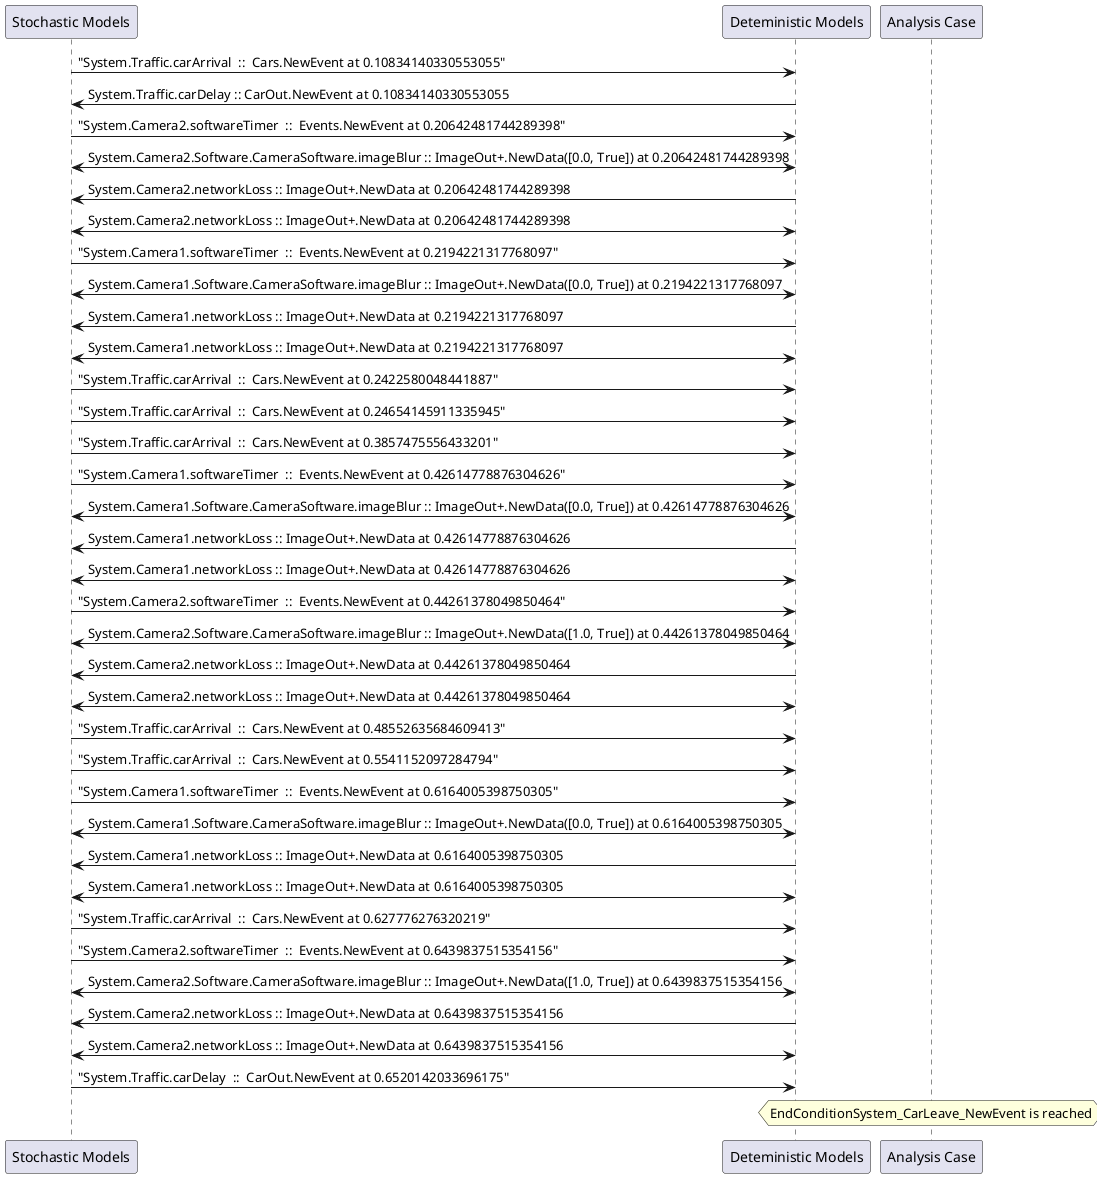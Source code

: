 
	@startuml
	participant "Stochastic Models" as stochmodel
	participant "Deteministic Models" as detmodel
	participant "Analysis Case" as analysis
	{4379_stop} stochmodel -> detmodel : "System.Traffic.carArrival  ::  Cars.NewEvent at 0.10834140330553055"
{4394_start} detmodel -> stochmodel : System.Traffic.carDelay :: CarOut.NewEvent at 0.10834140330553055
{4364_stop} stochmodel -> detmodel : "System.Camera2.softwareTimer  ::  Events.NewEvent at 0.20642481744289398"
detmodel <-> stochmodel : System.Camera2.Software.CameraSoftware.imageBlur :: ImageOut+.NewData([0.0, True]) at 0.20642481744289398
detmodel -> stochmodel : System.Camera2.networkLoss :: ImageOut+.NewData at 0.20642481744289398
detmodel <-> stochmodel : System.Camera2.networkLoss :: ImageOut+.NewData at 0.20642481744289398
{4349_stop} stochmodel -> detmodel : "System.Camera1.softwareTimer  ::  Events.NewEvent at 0.2194221317768097"
detmodel <-> stochmodel : System.Camera1.Software.CameraSoftware.imageBlur :: ImageOut+.NewData([0.0, True]) at 0.2194221317768097
detmodel -> stochmodel : System.Camera1.networkLoss :: ImageOut+.NewData at 0.2194221317768097
detmodel <-> stochmodel : System.Camera1.networkLoss :: ImageOut+.NewData at 0.2194221317768097
{4380_stop} stochmodel -> detmodel : "System.Traffic.carArrival  ::  Cars.NewEvent at 0.2422580048441887"
{4381_stop} stochmodel -> detmodel : "System.Traffic.carArrival  ::  Cars.NewEvent at 0.24654145911335945"
{4382_stop} stochmodel -> detmodel : "System.Traffic.carArrival  ::  Cars.NewEvent at 0.3857475556433201"
{4350_stop} stochmodel -> detmodel : "System.Camera1.softwareTimer  ::  Events.NewEvent at 0.42614778876304626"
detmodel <-> stochmodel : System.Camera1.Software.CameraSoftware.imageBlur :: ImageOut+.NewData([0.0, True]) at 0.42614778876304626
detmodel -> stochmodel : System.Camera1.networkLoss :: ImageOut+.NewData at 0.42614778876304626
detmodel <-> stochmodel : System.Camera1.networkLoss :: ImageOut+.NewData at 0.42614778876304626
{4365_stop} stochmodel -> detmodel : "System.Camera2.softwareTimer  ::  Events.NewEvent at 0.44261378049850464"
detmodel <-> stochmodel : System.Camera2.Software.CameraSoftware.imageBlur :: ImageOut+.NewData([1.0, True]) at 0.44261378049850464
detmodel -> stochmodel : System.Camera2.networkLoss :: ImageOut+.NewData at 0.44261378049850464
detmodel <-> stochmodel : System.Camera2.networkLoss :: ImageOut+.NewData at 0.44261378049850464
{4383_stop} stochmodel -> detmodel : "System.Traffic.carArrival  ::  Cars.NewEvent at 0.48552635684609413"
{4384_stop} stochmodel -> detmodel : "System.Traffic.carArrival  ::  Cars.NewEvent at 0.5541152097284794"
{4351_stop} stochmodel -> detmodel : "System.Camera1.softwareTimer  ::  Events.NewEvent at 0.6164005398750305"
detmodel <-> stochmodel : System.Camera1.Software.CameraSoftware.imageBlur :: ImageOut+.NewData([0.0, True]) at 0.6164005398750305
detmodel -> stochmodel : System.Camera1.networkLoss :: ImageOut+.NewData at 0.6164005398750305
detmodel <-> stochmodel : System.Camera1.networkLoss :: ImageOut+.NewData at 0.6164005398750305
{4385_stop} stochmodel -> detmodel : "System.Traffic.carArrival  ::  Cars.NewEvent at 0.627776276320219"
{4366_stop} stochmodel -> detmodel : "System.Camera2.softwareTimer  ::  Events.NewEvent at 0.6439837515354156"
detmodel <-> stochmodel : System.Camera2.Software.CameraSoftware.imageBlur :: ImageOut+.NewData([1.0, True]) at 0.6439837515354156
detmodel -> stochmodel : System.Camera2.networkLoss :: ImageOut+.NewData at 0.6439837515354156
detmodel <-> stochmodel : System.Camera2.networkLoss :: ImageOut+.NewData at 0.6439837515354156
{4394_stop} stochmodel -> detmodel : "System.Traffic.carDelay  ::  CarOut.NewEvent at 0.6520142033696175"
{4394_start} <-> {4394_stop} : delay
hnote over analysis 
EndConditionSystem_CarLeave_NewEvent is reached
endnote
@enduml